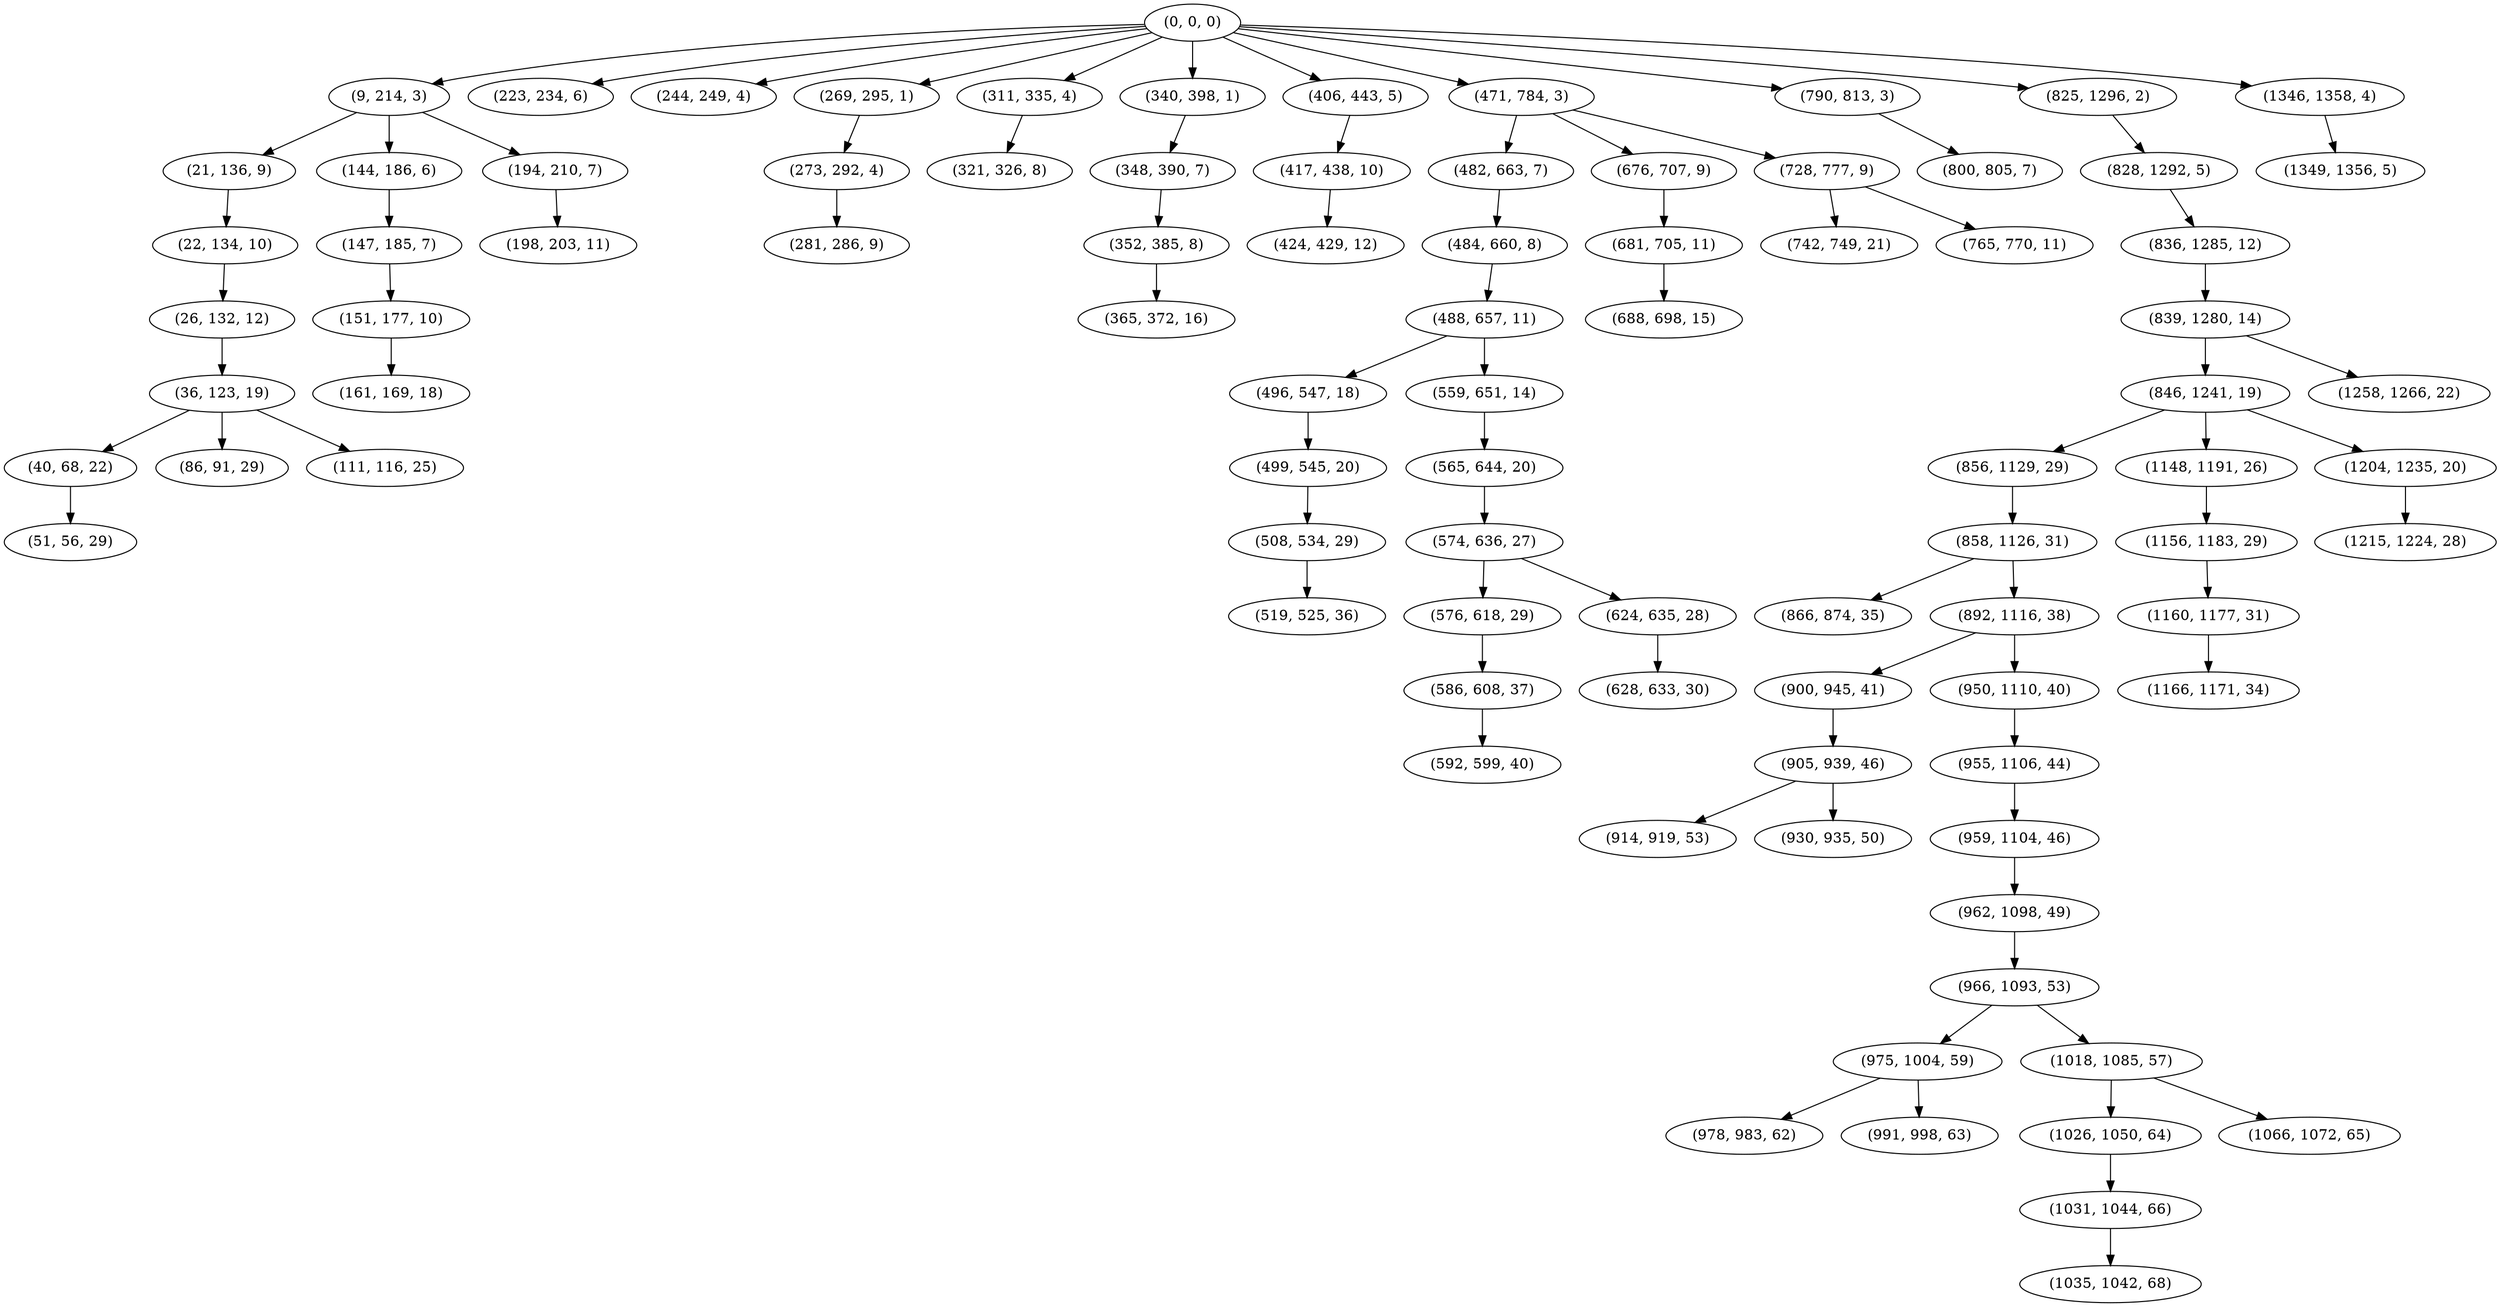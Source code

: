 digraph tree {
    "(0, 0, 0)";
    "(9, 214, 3)";
    "(21, 136, 9)";
    "(22, 134, 10)";
    "(26, 132, 12)";
    "(36, 123, 19)";
    "(40, 68, 22)";
    "(51, 56, 29)";
    "(86, 91, 29)";
    "(111, 116, 25)";
    "(144, 186, 6)";
    "(147, 185, 7)";
    "(151, 177, 10)";
    "(161, 169, 18)";
    "(194, 210, 7)";
    "(198, 203, 11)";
    "(223, 234, 6)";
    "(244, 249, 4)";
    "(269, 295, 1)";
    "(273, 292, 4)";
    "(281, 286, 9)";
    "(311, 335, 4)";
    "(321, 326, 8)";
    "(340, 398, 1)";
    "(348, 390, 7)";
    "(352, 385, 8)";
    "(365, 372, 16)";
    "(406, 443, 5)";
    "(417, 438, 10)";
    "(424, 429, 12)";
    "(471, 784, 3)";
    "(482, 663, 7)";
    "(484, 660, 8)";
    "(488, 657, 11)";
    "(496, 547, 18)";
    "(499, 545, 20)";
    "(508, 534, 29)";
    "(519, 525, 36)";
    "(559, 651, 14)";
    "(565, 644, 20)";
    "(574, 636, 27)";
    "(576, 618, 29)";
    "(586, 608, 37)";
    "(592, 599, 40)";
    "(624, 635, 28)";
    "(628, 633, 30)";
    "(676, 707, 9)";
    "(681, 705, 11)";
    "(688, 698, 15)";
    "(728, 777, 9)";
    "(742, 749, 21)";
    "(765, 770, 11)";
    "(790, 813, 3)";
    "(800, 805, 7)";
    "(825, 1296, 2)";
    "(828, 1292, 5)";
    "(836, 1285, 12)";
    "(839, 1280, 14)";
    "(846, 1241, 19)";
    "(856, 1129, 29)";
    "(858, 1126, 31)";
    "(866, 874, 35)";
    "(892, 1116, 38)";
    "(900, 945, 41)";
    "(905, 939, 46)";
    "(914, 919, 53)";
    "(930, 935, 50)";
    "(950, 1110, 40)";
    "(955, 1106, 44)";
    "(959, 1104, 46)";
    "(962, 1098, 49)";
    "(966, 1093, 53)";
    "(975, 1004, 59)";
    "(978, 983, 62)";
    "(991, 998, 63)";
    "(1018, 1085, 57)";
    "(1026, 1050, 64)";
    "(1031, 1044, 66)";
    "(1035, 1042, 68)";
    "(1066, 1072, 65)";
    "(1148, 1191, 26)";
    "(1156, 1183, 29)";
    "(1160, 1177, 31)";
    "(1166, 1171, 34)";
    "(1204, 1235, 20)";
    "(1215, 1224, 28)";
    "(1258, 1266, 22)";
    "(1346, 1358, 4)";
    "(1349, 1356, 5)";
    "(0, 0, 0)" -> "(9, 214, 3)";
    "(0, 0, 0)" -> "(223, 234, 6)";
    "(0, 0, 0)" -> "(244, 249, 4)";
    "(0, 0, 0)" -> "(269, 295, 1)";
    "(0, 0, 0)" -> "(311, 335, 4)";
    "(0, 0, 0)" -> "(340, 398, 1)";
    "(0, 0, 0)" -> "(406, 443, 5)";
    "(0, 0, 0)" -> "(471, 784, 3)";
    "(0, 0, 0)" -> "(790, 813, 3)";
    "(0, 0, 0)" -> "(825, 1296, 2)";
    "(0, 0, 0)" -> "(1346, 1358, 4)";
    "(9, 214, 3)" -> "(21, 136, 9)";
    "(9, 214, 3)" -> "(144, 186, 6)";
    "(9, 214, 3)" -> "(194, 210, 7)";
    "(21, 136, 9)" -> "(22, 134, 10)";
    "(22, 134, 10)" -> "(26, 132, 12)";
    "(26, 132, 12)" -> "(36, 123, 19)";
    "(36, 123, 19)" -> "(40, 68, 22)";
    "(36, 123, 19)" -> "(86, 91, 29)";
    "(36, 123, 19)" -> "(111, 116, 25)";
    "(40, 68, 22)" -> "(51, 56, 29)";
    "(144, 186, 6)" -> "(147, 185, 7)";
    "(147, 185, 7)" -> "(151, 177, 10)";
    "(151, 177, 10)" -> "(161, 169, 18)";
    "(194, 210, 7)" -> "(198, 203, 11)";
    "(269, 295, 1)" -> "(273, 292, 4)";
    "(273, 292, 4)" -> "(281, 286, 9)";
    "(311, 335, 4)" -> "(321, 326, 8)";
    "(340, 398, 1)" -> "(348, 390, 7)";
    "(348, 390, 7)" -> "(352, 385, 8)";
    "(352, 385, 8)" -> "(365, 372, 16)";
    "(406, 443, 5)" -> "(417, 438, 10)";
    "(417, 438, 10)" -> "(424, 429, 12)";
    "(471, 784, 3)" -> "(482, 663, 7)";
    "(471, 784, 3)" -> "(676, 707, 9)";
    "(471, 784, 3)" -> "(728, 777, 9)";
    "(482, 663, 7)" -> "(484, 660, 8)";
    "(484, 660, 8)" -> "(488, 657, 11)";
    "(488, 657, 11)" -> "(496, 547, 18)";
    "(488, 657, 11)" -> "(559, 651, 14)";
    "(496, 547, 18)" -> "(499, 545, 20)";
    "(499, 545, 20)" -> "(508, 534, 29)";
    "(508, 534, 29)" -> "(519, 525, 36)";
    "(559, 651, 14)" -> "(565, 644, 20)";
    "(565, 644, 20)" -> "(574, 636, 27)";
    "(574, 636, 27)" -> "(576, 618, 29)";
    "(574, 636, 27)" -> "(624, 635, 28)";
    "(576, 618, 29)" -> "(586, 608, 37)";
    "(586, 608, 37)" -> "(592, 599, 40)";
    "(624, 635, 28)" -> "(628, 633, 30)";
    "(676, 707, 9)" -> "(681, 705, 11)";
    "(681, 705, 11)" -> "(688, 698, 15)";
    "(728, 777, 9)" -> "(742, 749, 21)";
    "(728, 777, 9)" -> "(765, 770, 11)";
    "(790, 813, 3)" -> "(800, 805, 7)";
    "(825, 1296, 2)" -> "(828, 1292, 5)";
    "(828, 1292, 5)" -> "(836, 1285, 12)";
    "(836, 1285, 12)" -> "(839, 1280, 14)";
    "(839, 1280, 14)" -> "(846, 1241, 19)";
    "(839, 1280, 14)" -> "(1258, 1266, 22)";
    "(846, 1241, 19)" -> "(856, 1129, 29)";
    "(846, 1241, 19)" -> "(1148, 1191, 26)";
    "(846, 1241, 19)" -> "(1204, 1235, 20)";
    "(856, 1129, 29)" -> "(858, 1126, 31)";
    "(858, 1126, 31)" -> "(866, 874, 35)";
    "(858, 1126, 31)" -> "(892, 1116, 38)";
    "(892, 1116, 38)" -> "(900, 945, 41)";
    "(892, 1116, 38)" -> "(950, 1110, 40)";
    "(900, 945, 41)" -> "(905, 939, 46)";
    "(905, 939, 46)" -> "(914, 919, 53)";
    "(905, 939, 46)" -> "(930, 935, 50)";
    "(950, 1110, 40)" -> "(955, 1106, 44)";
    "(955, 1106, 44)" -> "(959, 1104, 46)";
    "(959, 1104, 46)" -> "(962, 1098, 49)";
    "(962, 1098, 49)" -> "(966, 1093, 53)";
    "(966, 1093, 53)" -> "(975, 1004, 59)";
    "(966, 1093, 53)" -> "(1018, 1085, 57)";
    "(975, 1004, 59)" -> "(978, 983, 62)";
    "(975, 1004, 59)" -> "(991, 998, 63)";
    "(1018, 1085, 57)" -> "(1026, 1050, 64)";
    "(1018, 1085, 57)" -> "(1066, 1072, 65)";
    "(1026, 1050, 64)" -> "(1031, 1044, 66)";
    "(1031, 1044, 66)" -> "(1035, 1042, 68)";
    "(1148, 1191, 26)" -> "(1156, 1183, 29)";
    "(1156, 1183, 29)" -> "(1160, 1177, 31)";
    "(1160, 1177, 31)" -> "(1166, 1171, 34)";
    "(1204, 1235, 20)" -> "(1215, 1224, 28)";
    "(1346, 1358, 4)" -> "(1349, 1356, 5)";
}
